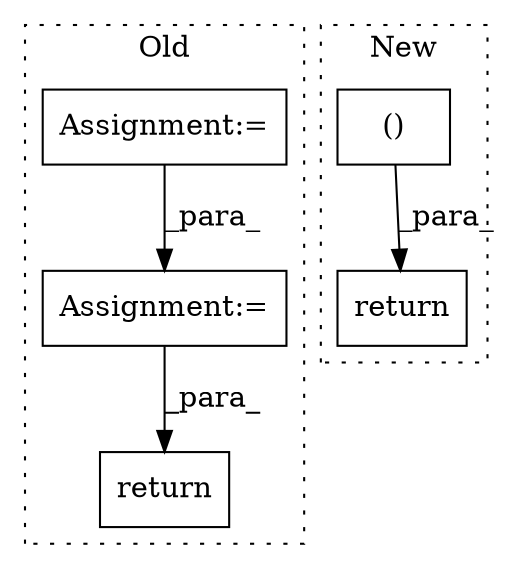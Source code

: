 digraph G {
subgraph cluster0 {
1 [label="return" a="41" s="2631" l="7" shape="box"];
4 [label="Assignment:=" a="7" s="2499" l="1" shape="box"];
5 [label="Assignment:=" a="7" s="2547" l="1" shape="box"];
label = "Old";
style="dotted";
}
subgraph cluster1 {
2 [label="()" a="106" s="1288" l="41" shape="box"];
3 [label="return" a="41" s="1336" l="7" shape="box"];
label = "New";
style="dotted";
}
2 -> 3 [label="_para_"];
4 -> 5 [label="_para_"];
5 -> 1 [label="_para_"];
}